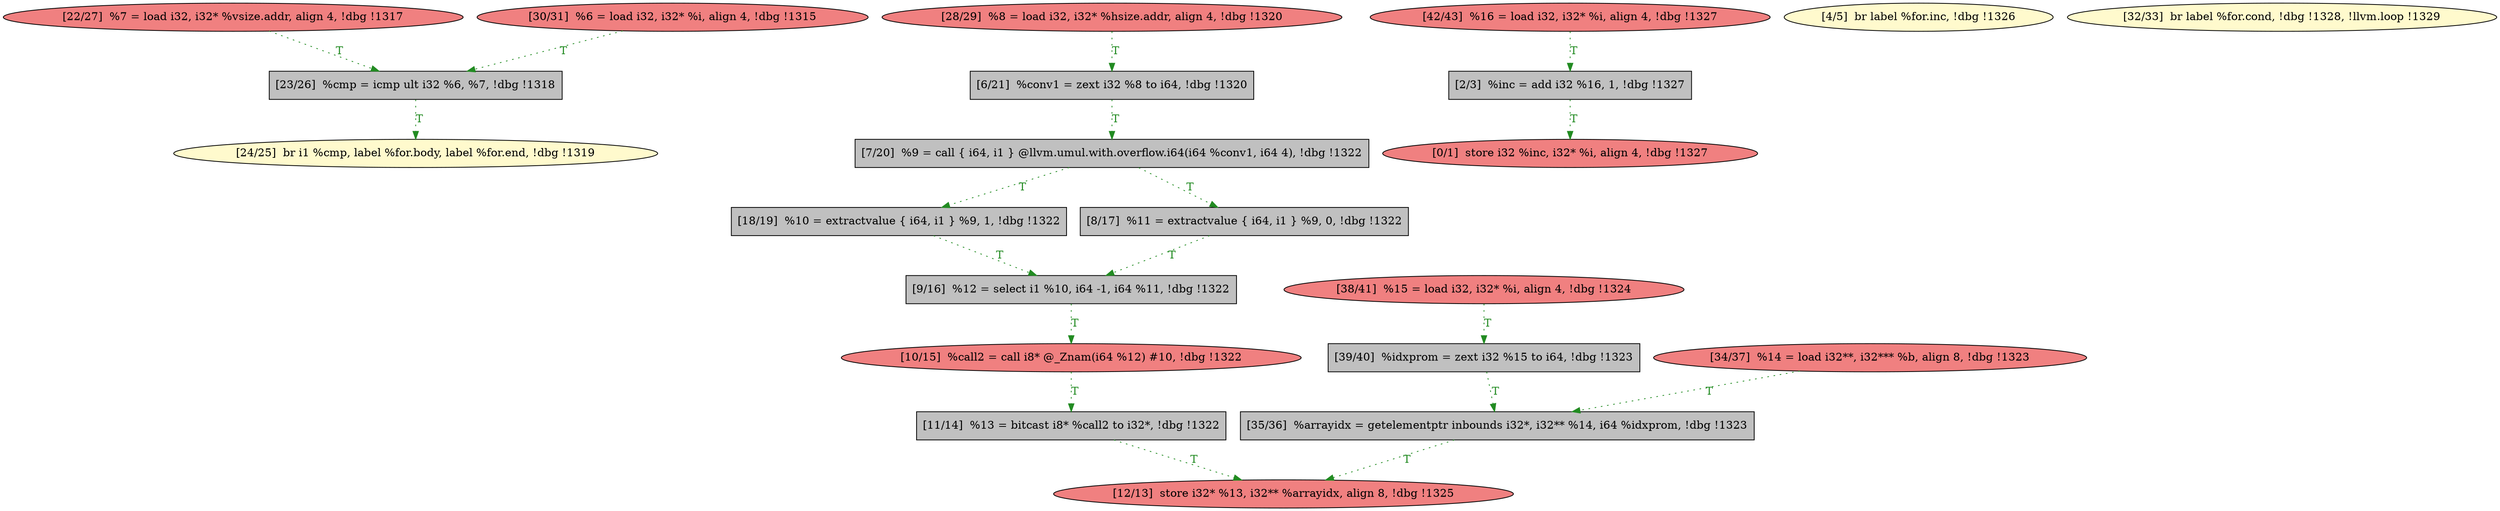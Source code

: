 
digraph G {


node1053 [fillcolor=grey,label="[23/26]  %cmp = icmp ult i32 %6, %7, !dbg !1318",shape=rectangle,style=filled ]
node1051 [fillcolor=grey,label="[35/36]  %arrayidx = getelementptr inbounds i32*, i32** %14, i64 %idxprom, !dbg !1323",shape=rectangle,style=filled ]
node1050 [fillcolor=grey,label="[18/19]  %10 = extractvalue { i64, i1 } %9, 1, !dbg !1322",shape=rectangle,style=filled ]
node1038 [fillcolor=lightcoral,label="[42/43]  %16 = load i32, i32* %i, align 4, !dbg !1327",shape=ellipse,style=filled ]
node1040 [fillcolor=lightcoral,label="[22/27]  %7 = load i32, i32* %vsize.addr, align 4, !dbg !1317",shape=ellipse,style=filled ]
node1047 [fillcolor=lightcoral,label="[12/13]  store i32* %13, i32** %arrayidx, align 8, !dbg !1325",shape=ellipse,style=filled ]
node1054 [fillcolor=grey,label="[11/14]  %13 = bitcast i8* %call2 to i32*, !dbg !1322",shape=rectangle,style=filled ]
node1034 [fillcolor=grey,label="[9/16]  %12 = select i1 %10, i64 -1, i64 %11, !dbg !1322",shape=rectangle,style=filled ]
node1055 [fillcolor=lemonchiffon,label="[24/25]  br i1 %cmp, label %for.body, label %for.end, !dbg !1319",shape=ellipse,style=filled ]
node1036 [fillcolor=lightcoral,label="[30/31]  %6 = load i32, i32* %i, align 4, !dbg !1315",shape=ellipse,style=filled ]
node1045 [fillcolor=lightcoral,label="[0/1]  store i32 %inc, i32* %i, align 4, !dbg !1327",shape=ellipse,style=filled ]
node1035 [fillcolor=lightcoral,label="[28/29]  %8 = load i32, i32* %hsize.addr, align 4, !dbg !1320",shape=ellipse,style=filled ]
node1049 [fillcolor=grey,label="[2/3]  %inc = add i32 %16, 1, !dbg !1327",shape=rectangle,style=filled ]
node1052 [fillcolor=lightcoral,label="[38/41]  %15 = load i32, i32* %i, align 4, !dbg !1324",shape=ellipse,style=filled ]
node1037 [fillcolor=grey,label="[7/20]  %9 = call { i64, i1 } @llvm.umul.with.overflow.i64(i64 %conv1, i64 4), !dbg !1322",shape=rectangle,style=filled ]
node1039 [fillcolor=grey,label="[39/40]  %idxprom = zext i32 %15 to i64, !dbg !1323",shape=rectangle,style=filled ]
node1042 [fillcolor=lemonchiffon,label="[4/5]  br label %for.inc, !dbg !1326",shape=ellipse,style=filled ]
node1043 [fillcolor=lemonchiffon,label="[32/33]  br label %for.cond, !dbg !1328, !llvm.loop !1329",shape=ellipse,style=filled ]
node1044 [fillcolor=lightcoral,label="[34/37]  %14 = load i32**, i32*** %b, align 8, !dbg !1323",shape=ellipse,style=filled ]
node1046 [fillcolor=grey,label="[8/17]  %11 = extractvalue { i64, i1 } %9, 0, !dbg !1322",shape=rectangle,style=filled ]
node1041 [fillcolor=grey,label="[6/21]  %conv1 = zext i32 %8 to i64, !dbg !1320",shape=rectangle,style=filled ]
node1048 [fillcolor=lightcoral,label="[10/15]  %call2 = call i8* @_Znam(i64 %12) #10, !dbg !1322",shape=ellipse,style=filled ]

node1037->node1046 [style=dotted,color=forestgreen,label="T",fontcolor=forestgreen ]
node1038->node1049 [style=dotted,color=forestgreen,label="T",fontcolor=forestgreen ]
node1039->node1051 [style=dotted,color=forestgreen,label="T",fontcolor=forestgreen ]
node1050->node1034 [style=dotted,color=forestgreen,label="T",fontcolor=forestgreen ]
node1051->node1047 [style=dotted,color=forestgreen,label="T",fontcolor=forestgreen ]
node1037->node1050 [style=dotted,color=forestgreen,label="T",fontcolor=forestgreen ]
node1034->node1048 [style=dotted,color=forestgreen,label="T",fontcolor=forestgreen ]
node1035->node1041 [style=dotted,color=forestgreen,label="T",fontcolor=forestgreen ]
node1046->node1034 [style=dotted,color=forestgreen,label="T",fontcolor=forestgreen ]
node1040->node1053 [style=dotted,color=forestgreen,label="T",fontcolor=forestgreen ]
node1044->node1051 [style=dotted,color=forestgreen,label="T",fontcolor=forestgreen ]
node1036->node1053 [style=dotted,color=forestgreen,label="T",fontcolor=forestgreen ]
node1052->node1039 [style=dotted,color=forestgreen,label="T",fontcolor=forestgreen ]
node1048->node1054 [style=dotted,color=forestgreen,label="T",fontcolor=forestgreen ]
node1053->node1055 [style=dotted,color=forestgreen,label="T",fontcolor=forestgreen ]
node1054->node1047 [style=dotted,color=forestgreen,label="T",fontcolor=forestgreen ]
node1049->node1045 [style=dotted,color=forestgreen,label="T",fontcolor=forestgreen ]
node1041->node1037 [style=dotted,color=forestgreen,label="T",fontcolor=forestgreen ]


}
